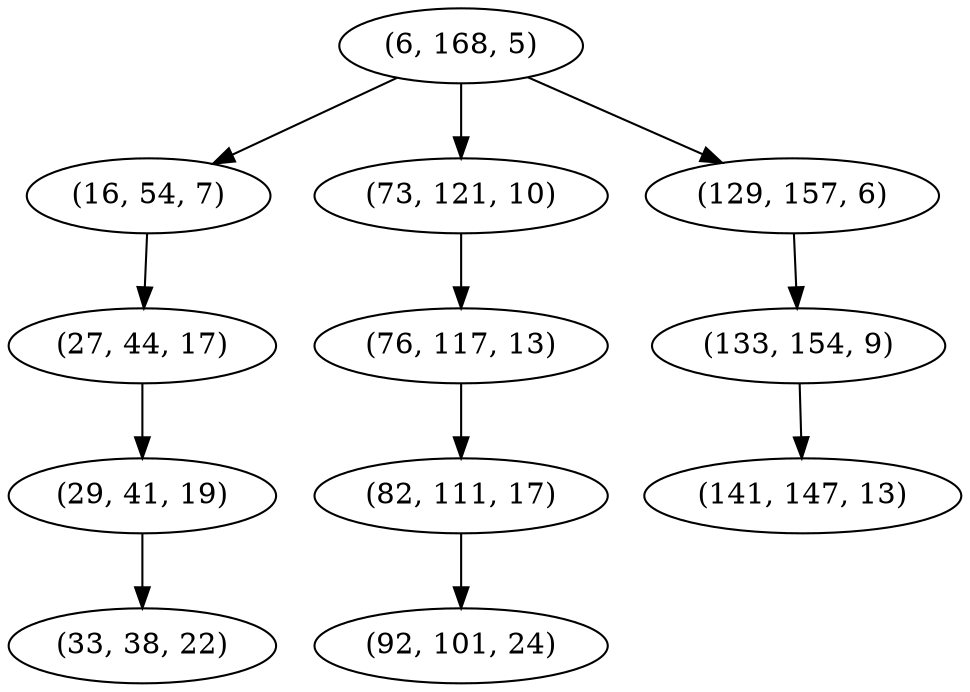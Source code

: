 digraph tree {
    "(6, 168, 5)";
    "(16, 54, 7)";
    "(27, 44, 17)";
    "(29, 41, 19)";
    "(33, 38, 22)";
    "(73, 121, 10)";
    "(76, 117, 13)";
    "(82, 111, 17)";
    "(92, 101, 24)";
    "(129, 157, 6)";
    "(133, 154, 9)";
    "(141, 147, 13)";
    "(6, 168, 5)" -> "(16, 54, 7)";
    "(6, 168, 5)" -> "(73, 121, 10)";
    "(6, 168, 5)" -> "(129, 157, 6)";
    "(16, 54, 7)" -> "(27, 44, 17)";
    "(27, 44, 17)" -> "(29, 41, 19)";
    "(29, 41, 19)" -> "(33, 38, 22)";
    "(73, 121, 10)" -> "(76, 117, 13)";
    "(76, 117, 13)" -> "(82, 111, 17)";
    "(82, 111, 17)" -> "(92, 101, 24)";
    "(129, 157, 6)" -> "(133, 154, 9)";
    "(133, 154, 9)" -> "(141, 147, 13)";
}
